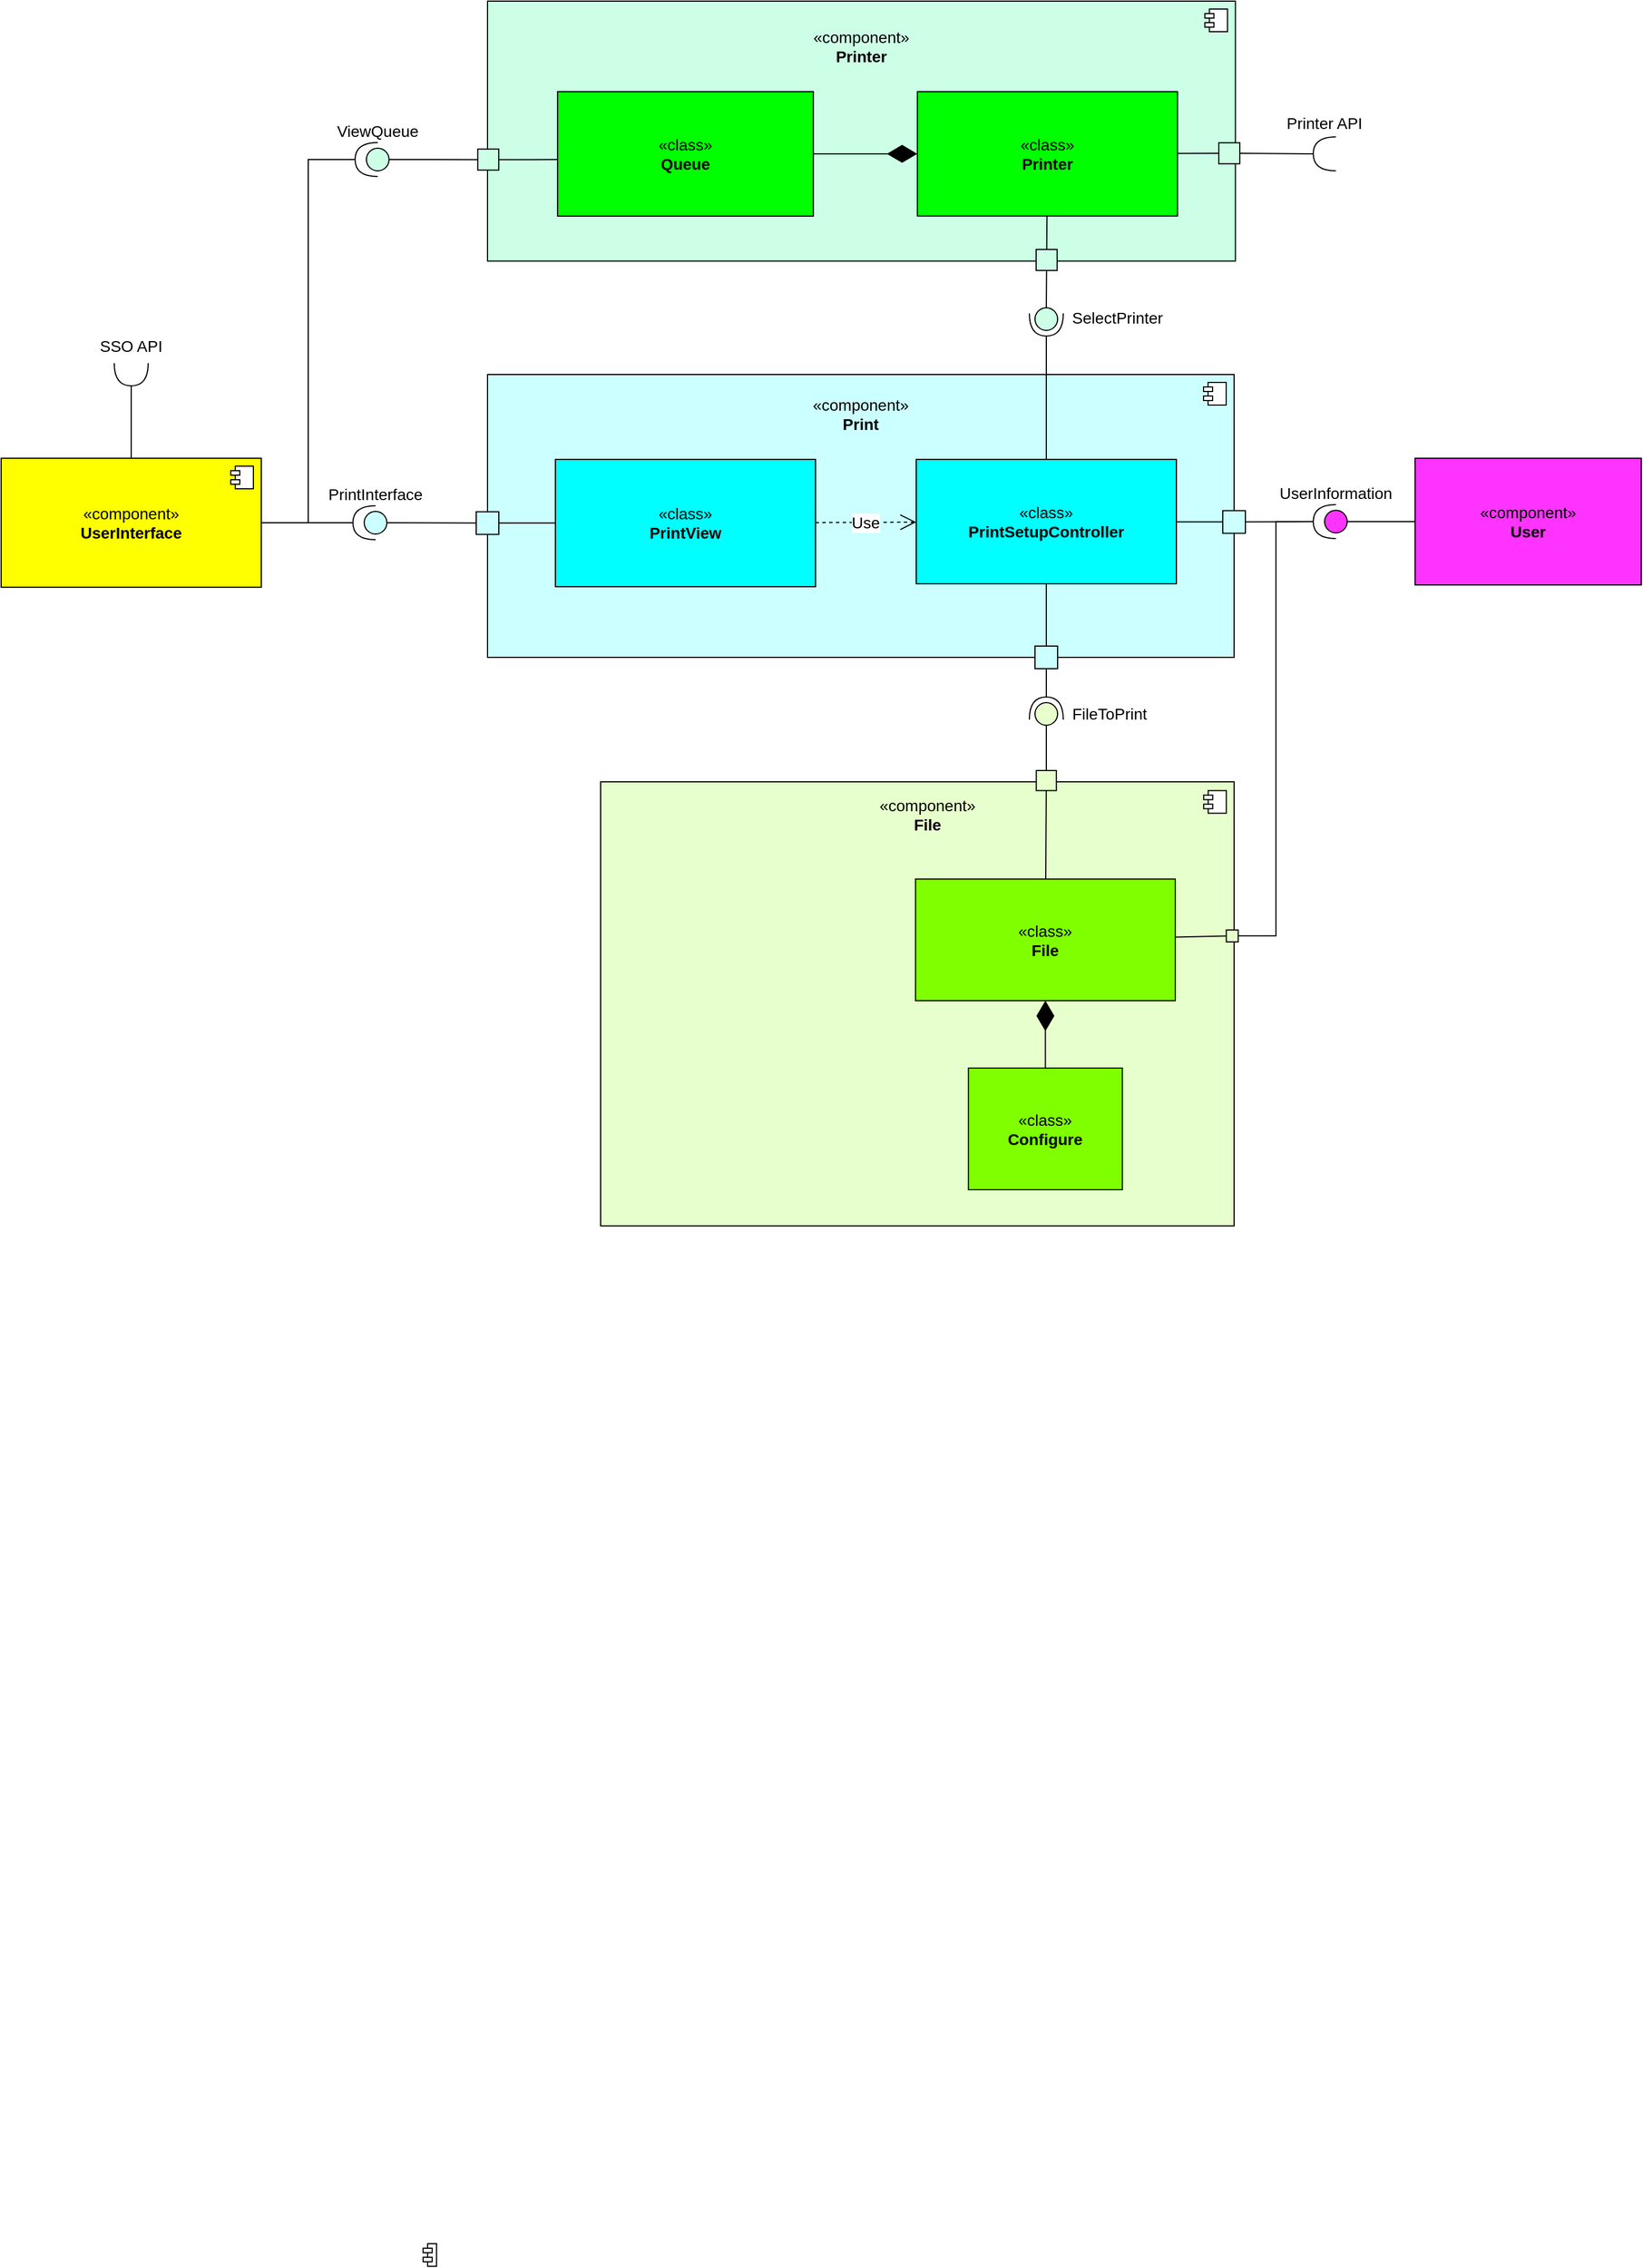 <mxfile version="22.1.0" type="google">
  <diagram name="Page-1" id="vokN3rQ8HMGCtzm_GWnv">
    <mxGraphModel grid="0" page="1" gridSize="10" guides="0" tooltips="1" connect="1" arrows="1" fold="1" pageScale="1" pageWidth="850" pageHeight="1100" math="0" shadow="0">
      <root>
        <mxCell id="0" />
        <mxCell id="1" parent="0" />
        <mxCell id="5HzW2YAF_wXxkXQ5ICWO-140" value="" style="html=1;dropTarget=0;whiteSpace=wrap;fillColor=#E6FFCC;container=0;" vertex="1" parent="1">
          <mxGeometry x="-1080" y="1290" width="560" height="392.5" as="geometry" />
        </mxCell>
        <mxCell id="a3RyZxc80mkjGIWq0dbf-99" value="&lt;font style=&quot;font-size: 14px;&quot;&gt;«component»&lt;br&gt;&lt;b&gt;UserInterface&lt;/b&gt;&lt;/font&gt;" style="html=1;dropTarget=0;whiteSpace=wrap;fillColor=#FFFF00;" vertex="1" parent="1">
          <mxGeometry x="-1610" y="1004" width="230" height="114" as="geometry" />
        </mxCell>
        <mxCell id="a3RyZxc80mkjGIWq0dbf-100" value="" style="shape=module;jettyWidth=8;jettyHeight=4;" vertex="1" parent="a3RyZxc80mkjGIWq0dbf-99">
          <mxGeometry x="1" width="20" height="20" relative="1" as="geometry">
            <mxPoint x="-27" y="7" as="offset" />
          </mxGeometry>
        </mxCell>
        <mxCell id="a3RyZxc80mkjGIWq0dbf-133" value="" style="group" connectable="0" vertex="1" parent="1">
          <mxGeometry x="-716" y="1190" width="60" height="55" as="geometry" />
        </mxCell>
        <mxCell id="a3RyZxc80mkjGIWq0dbf-134" value="" style="ellipse;whiteSpace=wrap;html=1;aspect=fixed;fillColor=#E6FFCC;" vertex="1" parent="a3RyZxc80mkjGIWq0dbf-133">
          <mxGeometry x="20" y="30" width="20" height="20" as="geometry" />
        </mxCell>
        <mxCell id="fDCv-njqZwxOD5cfID4M-19" value="" style="shape=requiredInterface;html=1;verticalLabelPosition=bottom;sketch=0;rotation=-90;" vertex="1" parent="a3RyZxc80mkjGIWq0dbf-133">
          <mxGeometry x="20" y="20" width="20" height="30" as="geometry" />
        </mxCell>
        <mxCell id="fDCv-njqZwxOD5cfID4M-40" value="" style="group" connectable="0" vertex="1" parent="1">
          <mxGeometry x="-1309" y="1021" width="60" height="55" as="geometry" />
        </mxCell>
        <mxCell id="fDCv-njqZwxOD5cfID4M-41" value="" style="ellipse;whiteSpace=wrap;html=1;aspect=fixed;fillColor=#CCFFFF;" vertex="1" parent="fDCv-njqZwxOD5cfID4M-40">
          <mxGeometry x="20" y="30" width="20" height="20" as="geometry" />
        </mxCell>
        <mxCell id="fDCv-njqZwxOD5cfID4M-42" value="&lt;font style=&quot;font-size: 14px;&quot;&gt;PrintInterface&lt;/font&gt;" style="text;html=1;strokeColor=none;fillColor=none;align=center;verticalAlign=middle;whiteSpace=wrap;rounded=0;" vertex="1" parent="fDCv-njqZwxOD5cfID4M-40">
          <mxGeometry width="60" height="30" as="geometry" />
        </mxCell>
        <mxCell id="fDCv-njqZwxOD5cfID4M-43" value="" style="shape=requiredInterface;html=1;verticalLabelPosition=bottom;sketch=0;rotation=-180;" vertex="1" parent="fDCv-njqZwxOD5cfID4M-40">
          <mxGeometry x="10" y="25" width="20" height="30" as="geometry" />
        </mxCell>
        <mxCell id="5HzW2YAF_wXxkXQ5ICWO-113" value="" style="group" connectable="0" vertex="1" parent="1">
          <mxGeometry x="-1525" y="890" width="60" height="55" as="geometry" />
        </mxCell>
        <mxCell id="5HzW2YAF_wXxkXQ5ICWO-115" value="&lt;font style=&quot;font-size: 14px;&quot;&gt;SSO API&lt;/font&gt;" style="text;html=1;strokeColor=none;fillColor=none;align=center;verticalAlign=middle;whiteSpace=wrap;rounded=0;" vertex="1" parent="5HzW2YAF_wXxkXQ5ICWO-113">
          <mxGeometry width="60" height="30" as="geometry" />
        </mxCell>
        <mxCell id="5HzW2YAF_wXxkXQ5ICWO-116" value="" style="shape=requiredInterface;html=1;verticalLabelPosition=bottom;sketch=0;rotation=90;" vertex="1" parent="5HzW2YAF_wXxkXQ5ICWO-113">
          <mxGeometry x="20" y="25" width="20" height="30" as="geometry" />
        </mxCell>
        <mxCell id="5HzW2YAF_wXxkXQ5ICWO-147" value="&lt;font style=&quot;font-size: 14px;&quot;&gt;«component»&lt;br&gt;&lt;b&gt;User&lt;/b&gt;&lt;/font&gt;" style="rounded=0;whiteSpace=wrap;html=1;fillColor=#FF33FF;" vertex="1" parent="1">
          <mxGeometry x="-360" y="1004" width="200" height="112" as="geometry" />
        </mxCell>
        <mxCell id="5HzW2YAF_wXxkXQ5ICWO-169" value="" style="endArrow=none;html=1;rounded=0;entryX=1;entryY=0.5;entryDx=0;entryDy=0;entryPerimeter=0;exitX=0.5;exitY=0;exitDx=0;exitDy=0;" edge="1" parent="1" source="a3RyZxc80mkjGIWq0dbf-99" target="5HzW2YAF_wXxkXQ5ICWO-116">
          <mxGeometry width="50" height="50" relative="1" as="geometry">
            <mxPoint x="-1380" y="1050" as="sourcePoint" />
            <mxPoint x="-1330" y="1000" as="targetPoint" />
          </mxGeometry>
        </mxCell>
        <mxCell id="5HzW2YAF_wXxkXQ5ICWO-179" value="" style="endArrow=none;html=1;rounded=0;entryX=1;entryY=0.5;entryDx=0;entryDy=0;entryPerimeter=0;edgeStyle=elbowEdgeStyle;" edge="1" parent="1" source="a3RyZxc80mkjGIWq0dbf-99" target="X_F8tLghvWOb2R8BBzEA-26">
          <mxGeometry width="50" height="50" relative="1" as="geometry">
            <mxPoint x="-1539" y="990" as="sourcePoint" />
            <mxPoint x="-1299" y="565" as="targetPoint" />
          </mxGeometry>
        </mxCell>
        <mxCell id="5HzW2YAF_wXxkXQ5ICWO-181" value="" style="endArrow=none;html=1;rounded=0;entryX=1;entryY=0.5;entryDx=0;entryDy=0;entryPerimeter=0;edgeStyle=elbowEdgeStyle;" edge="1" parent="1" source="a3RyZxc80mkjGIWq0dbf-99" target="fDCv-njqZwxOD5cfID4M-43">
          <mxGeometry width="50" height="50" relative="1" as="geometry">
            <mxPoint x="-1400" y="980" as="sourcePoint" />
            <mxPoint x="-1320" y="990" as="targetPoint" />
          </mxGeometry>
        </mxCell>
        <mxCell id="5HzW2YAF_wXxkXQ5ICWO-204" value="" style="endArrow=none;html=1;rounded=0;entryX=0.5;entryY=1;entryDx=0;entryDy=0;" edge="1" parent="1" source="5HzW2YAF_wXxkXQ5ICWO-290" target="a3RyZxc80mkjGIWq0dbf-134">
          <mxGeometry width="50" height="50" relative="1" as="geometry">
            <mxPoint x="-870" y="1240" as="sourcePoint" />
            <mxPoint x="-710" y="1270" as="targetPoint" />
          </mxGeometry>
        </mxCell>
        <mxCell id="5HzW2YAF_wXxkXQ5ICWO-205" value="" style="group" connectable="0" vertex="1" parent="1">
          <mxGeometry x="-716" y="841" width="60" height="60" as="geometry" />
        </mxCell>
        <mxCell id="5HzW2YAF_wXxkXQ5ICWO-206" value="" style="ellipse;whiteSpace=wrap;html=1;aspect=fixed;fillColor=#CCFFE6;" vertex="1" parent="5HzW2YAF_wXxkXQ5ICWO-205">
          <mxGeometry x="20" y="30" width="20" height="20" as="geometry" />
        </mxCell>
        <mxCell id="5HzW2YAF_wXxkXQ5ICWO-207" value="&lt;font style=&quot;font-size: 14px;&quot;&gt;SelectPrinter&lt;/font&gt;" style="text;html=1;strokeColor=none;fillColor=none;align=center;verticalAlign=middle;whiteSpace=wrap;rounded=0;" vertex="1" parent="5HzW2YAF_wXxkXQ5ICWO-205">
          <mxGeometry x="63" y="24" width="60" height="30" as="geometry" />
        </mxCell>
        <mxCell id="5HzW2YAF_wXxkXQ5ICWO-208" value="" style="shape=requiredInterface;html=1;verticalLabelPosition=bottom;sketch=0;rotation=90;" vertex="1" parent="5HzW2YAF_wXxkXQ5ICWO-205">
          <mxGeometry x="20" y="30" width="20" height="30" as="geometry" />
        </mxCell>
        <mxCell id="5HzW2YAF_wXxkXQ5ICWO-210" value="" style="endArrow=none;html=1;rounded=0;entryX=1;entryY=0.5;entryDx=0;entryDy=0;entryPerimeter=0;" edge="1" parent="1" source="5HzW2YAF_wXxkXQ5ICWO-272" target="5HzW2YAF_wXxkXQ5ICWO-225">
          <mxGeometry width="50" height="50" relative="1" as="geometry">
            <mxPoint x="-510" y="660" as="sourcePoint" />
            <mxPoint x="-195" y="800" as="targetPoint" />
          </mxGeometry>
        </mxCell>
        <mxCell id="5HzW2YAF_wXxkXQ5ICWO-216" value="" style="group" connectable="0" vertex="1" parent="1">
          <mxGeometry x="-460" y="1020" width="60" height="55" as="geometry" />
        </mxCell>
        <mxCell id="5HzW2YAF_wXxkXQ5ICWO-217" value="" style="ellipse;whiteSpace=wrap;html=1;aspect=fixed;fillColor=#FF33FF;" vertex="1" parent="5HzW2YAF_wXxkXQ5ICWO-216">
          <mxGeometry x="20" y="30" width="20" height="20" as="geometry" />
        </mxCell>
        <mxCell id="5HzW2YAF_wXxkXQ5ICWO-218" value="&lt;font style=&quot;font-size: 14px;&quot;&gt;UserInformation&lt;/font&gt;" style="text;html=1;strokeColor=none;fillColor=none;align=center;verticalAlign=middle;whiteSpace=wrap;rounded=0;" vertex="1" parent="5HzW2YAF_wXxkXQ5ICWO-216">
          <mxGeometry width="60" height="30" as="geometry" />
        </mxCell>
        <mxCell id="5HzW2YAF_wXxkXQ5ICWO-219" value="" style="shape=requiredInterface;html=1;verticalLabelPosition=bottom;sketch=0;rotation=-180;" vertex="1" parent="5HzW2YAF_wXxkXQ5ICWO-216">
          <mxGeometry x="10" y="25" width="20" height="30" as="geometry" />
        </mxCell>
        <mxCell id="5HzW2YAF_wXxkXQ5ICWO-220" value="" style="endArrow=none;html=1;rounded=0;entryX=0;entryY=0.5;entryDx=0;entryDy=0;exitX=1;exitY=0.5;exitDx=0;exitDy=0;" edge="1" parent="1" source="5HzW2YAF_wXxkXQ5ICWO-217" target="5HzW2YAF_wXxkXQ5ICWO-147">
          <mxGeometry width="50" height="50" relative="1" as="geometry">
            <mxPoint x="-240" y="1265.5" as="sourcePoint" />
            <mxPoint x="-120" y="1007.5" as="targetPoint" />
          </mxGeometry>
        </mxCell>
        <mxCell id="5HzW2YAF_wXxkXQ5ICWO-221" value="" style="endArrow=none;html=1;rounded=0;entryX=1;entryY=0.5;entryDx=0;entryDy=0;entryPerimeter=0;" edge="1" parent="1" source="5HzW2YAF_wXxkXQ5ICWO-260" target="5HzW2YAF_wXxkXQ5ICWO-219">
          <mxGeometry width="50" height="50" relative="1" as="geometry">
            <mxPoint x="-540" y="1040" as="sourcePoint" />
            <mxPoint x="-90" y="1140" as="targetPoint" />
          </mxGeometry>
        </mxCell>
        <mxCell id="5HzW2YAF_wXxkXQ5ICWO-223" value="" style="group" connectable="0" vertex="1" parent="1">
          <mxGeometry x="-485" y="700" width="90" height="55" as="geometry" />
        </mxCell>
        <mxCell id="5HzW2YAF_wXxkXQ5ICWO-224" value="&lt;font style=&quot;font-size: 14px;&quot;&gt;Printer API&lt;/font&gt;" style="text;html=1;strokeColor=none;fillColor=none;align=center;verticalAlign=middle;whiteSpace=wrap;rounded=0;" vertex="1" parent="5HzW2YAF_wXxkXQ5ICWO-223">
          <mxGeometry y="-7" width="90" height="30" as="geometry" />
        </mxCell>
        <mxCell id="5HzW2YAF_wXxkXQ5ICWO-225" value="" style="shape=requiredInterface;html=1;verticalLabelPosition=bottom;sketch=0;rotation=-180;" vertex="1" parent="5HzW2YAF_wXxkXQ5ICWO-223">
          <mxGeometry x="35" y="19.95" width="20" height="30" as="geometry" />
        </mxCell>
        <mxCell id="5HzW2YAF_wXxkXQ5ICWO-226" value="" style="endArrow=none;html=1;rounded=0;exitX=0.5;exitY=0;exitDx=0;exitDy=0;" edge="1" parent="1" source="5HzW2YAF_wXxkXQ5ICWO-206" target="5HzW2YAF_wXxkXQ5ICWO-274">
          <mxGeometry width="50" height="50" relative="1" as="geometry">
            <mxPoint x="-490" y="820" as="sourcePoint" />
            <mxPoint x="-810" y="860" as="targetPoint" />
          </mxGeometry>
        </mxCell>
        <mxCell id="5HzW2YAF_wXxkXQ5ICWO-246" value="" style="group" connectable="0" vertex="1" parent="1">
          <mxGeometry x="-1180" y="930" width="660" height="260" as="geometry" />
        </mxCell>
        <mxCell id="5HzW2YAF_wXxkXQ5ICWO-100" value="" style="html=1;dropTarget=0;whiteSpace=wrap;fillColor=#CCFFFF;" vertex="1" parent="5HzW2YAF_wXxkXQ5ICWO-246">
          <mxGeometry width="660" height="250" as="geometry" />
        </mxCell>
        <mxCell id="5HzW2YAF_wXxkXQ5ICWO-101" value="" style="shape=module;jettyWidth=8;jettyHeight=4;" vertex="1" parent="5HzW2YAF_wXxkXQ5ICWO-100">
          <mxGeometry x="1" width="20" height="20" relative="1" as="geometry">
            <mxPoint x="-27" y="7" as="offset" />
          </mxGeometry>
        </mxCell>
        <mxCell id="5HzW2YAF_wXxkXQ5ICWO-242" value="&lt;font style=&quot;font-size: 14px;&quot;&gt;&lt;span style=&quot;color: rgb(0, 0, 0); font-family: Helvetica; font-style: normal; font-variant-ligatures: normal; font-variant-caps: normal; font-weight: 400; letter-spacing: normal; orphans: 2; text-align: center; text-indent: 0px; text-transform: none; widows: 2; word-spacing: 0px; -webkit-text-stroke-width: 0px; background-color: rgba(251, 251, 251, 0); text-decoration-thickness: initial; text-decoration-style: initial; text-decoration-color: initial; float: none; display: inline !important;&quot;&gt;«component»&lt;/span&gt;&lt;br style=&quot;border-color: var(--border-color); color: rgb(0, 0, 0); font-family: Helvetica; font-style: normal; font-variant-ligatures: normal; font-variant-caps: normal; font-weight: 400; letter-spacing: normal; orphans: 2; text-align: center; text-indent: 0px; text-transform: none; widows: 2; word-spacing: 0px; -webkit-text-stroke-width: 0px; background-color: rgba(251, 251, 251, 0); text-decoration-thickness: initial; text-decoration-style: initial; text-decoration-color: initial;&quot;&gt;&lt;b style=&quot;border-color: var(--border-color); color: rgb(0, 0, 0); font-family: Helvetica; font-style: normal; font-variant-ligatures: normal; font-variant-caps: normal; letter-spacing: normal; orphans: 2; text-align: center; text-indent: 0px; text-transform: none; widows: 2; word-spacing: 0px; -webkit-text-stroke-width: 0px; background-color: rgba(251, 251, 251, 0); text-decoration-thickness: initial; text-decoration-style: initial; text-decoration-color: initial;&quot;&gt;Print&lt;/b&gt;&lt;/font&gt;" style="text;html=1;strokeColor=none;fillColor=#CCFFFF;align=center;verticalAlign=middle;whiteSpace=wrap;rounded=0;" vertex="1" parent="5HzW2YAF_wXxkXQ5ICWO-246">
          <mxGeometry x="275" y="10" width="110" height="50" as="geometry" />
        </mxCell>
        <mxCell id="5HzW2YAF_wXxkXQ5ICWO-243" value="&lt;font style=&quot;font-size: 14px;&quot;&gt;«class»&lt;br&gt;&lt;b&gt;PrintView&lt;/b&gt;&lt;/font&gt;" style="rounded=0;whiteSpace=wrap;html=1;shadow=0;movable=1;resizable=1;rotatable=1;deletable=1;editable=1;locked=0;connectable=1;fillColor=#00FFFF;" vertex="1" parent="5HzW2YAF_wXxkXQ5ICWO-246">
          <mxGeometry x="60" y="75.06" width="230" height="112.5" as="geometry" />
        </mxCell>
        <mxCell id="5HzW2YAF_wXxkXQ5ICWO-245" value="&lt;font style=&quot;font-size: 14px;&quot;&gt;«class»&lt;br&gt;&lt;b&gt;PrintSetupController&lt;/b&gt;&lt;/font&gt;" style="rounded=0;whiteSpace=wrap;html=1;shadow=0;movable=1;resizable=1;rotatable=1;deletable=1;editable=1;locked=0;connectable=1;fillColor=#00FFFF;" vertex="1" parent="5HzW2YAF_wXxkXQ5ICWO-246">
          <mxGeometry x="379" y="75.06" width="230" height="109.89" as="geometry" />
        </mxCell>
        <mxCell id="5HzW2YAF_wXxkXQ5ICWO-244" value="&lt;font style=&quot;font-size: 14px;&quot;&gt;Use&lt;/font&gt;" style="endArrow=open;endSize=12;dashed=1;html=1;rounded=0;backgroundColor=rgba(0,0,0,0);" edge="1" parent="5HzW2YAF_wXxkXQ5ICWO-246" source="5HzW2YAF_wXxkXQ5ICWO-243" target="5HzW2YAF_wXxkXQ5ICWO-245">
          <mxGeometry width="160" relative="1" as="geometry">
            <mxPoint x="-1150" y="1460" as="sourcePoint" />
            <mxPoint x="-990" y="1460" as="targetPoint" />
          </mxGeometry>
        </mxCell>
        <mxCell id="5HzW2YAF_wXxkXQ5ICWO-260" value="" style="whiteSpace=wrap;html=1;aspect=fixed;fillColor=#CCFFFF;" vertex="1" parent="5HzW2YAF_wXxkXQ5ICWO-246">
          <mxGeometry x="650" y="120.31" width="20" height="20" as="geometry" />
        </mxCell>
        <mxCell id="5HzW2YAF_wXxkXQ5ICWO-261" value="" style="endArrow=none;html=1;rounded=0;" edge="1" parent="5HzW2YAF_wXxkXQ5ICWO-246" source="5HzW2YAF_wXxkXQ5ICWO-245" target="5HzW2YAF_wXxkXQ5ICWO-260">
          <mxGeometry width="50" height="50" relative="1" as="geometry">
            <mxPoint x="590" y="90" as="sourcePoint" />
            <mxPoint x="700" y="90" as="targetPoint" />
          </mxGeometry>
        </mxCell>
        <mxCell id="5HzW2YAF_wXxkXQ5ICWO-286" value="" style="whiteSpace=wrap;html=1;aspect=fixed;fillColor=#CCFFFF;" vertex="1" parent="5HzW2YAF_wXxkXQ5ICWO-246">
          <mxGeometry x="484" y="240" width="20" height="20" as="geometry" />
        </mxCell>
        <mxCell id="5HzW2YAF_wXxkXQ5ICWO-287" value="" style="endArrow=none;html=1;rounded=0;" edge="1" parent="5HzW2YAF_wXxkXQ5ICWO-246" source="5HzW2YAF_wXxkXQ5ICWO-245" target="5HzW2YAF_wXxkXQ5ICWO-286">
          <mxGeometry width="50" height="50" relative="1" as="geometry">
            <mxPoint x="540" y="289.55" as="sourcePoint" />
            <mxPoint x="730" y="227.55" as="targetPoint" />
          </mxGeometry>
        </mxCell>
        <mxCell id="5HzW2YAF_wXxkXQ5ICWO-288" value="" style="whiteSpace=wrap;html=1;aspect=fixed;fillColor=#CCFFFF;" vertex="1" parent="5HzW2YAF_wXxkXQ5ICWO-246">
          <mxGeometry x="-10" y="121.31" width="20" height="20" as="geometry" />
        </mxCell>
        <mxCell id="5HzW2YAF_wXxkXQ5ICWO-289" value="" style="endArrow=none;html=1;rounded=0;" edge="1" parent="5HzW2YAF_wXxkXQ5ICWO-246" source="5HzW2YAF_wXxkXQ5ICWO-288" target="5HzW2YAF_wXxkXQ5ICWO-243">
          <mxGeometry width="50" height="50" relative="1" as="geometry">
            <mxPoint x="-85" y="200" as="sourcePoint" />
            <mxPoint x="-75" y="235" as="targetPoint" />
          </mxGeometry>
        </mxCell>
        <mxCell id="5HzW2YAF_wXxkXQ5ICWO-209" value="" style="endArrow=none;html=1;rounded=0;entryX=1;entryY=0.5;entryDx=0;entryDy=0;entryPerimeter=0;" edge="1" parent="1" source="5HzW2YAF_wXxkXQ5ICWO-245" target="5HzW2YAF_wXxkXQ5ICWO-208">
          <mxGeometry width="50" height="50" relative="1" as="geometry">
            <mxPoint x="-280" y="860" as="sourcePoint" />
            <mxPoint x="-160" y="960" as="targetPoint" />
          </mxGeometry>
        </mxCell>
        <mxCell id="5HzW2YAF_wXxkXQ5ICWO-182" value="" style="endArrow=none;html=1;rounded=0;exitX=1;exitY=0.5;exitDx=0;exitDy=0;" edge="1" parent="1" source="fDCv-njqZwxOD5cfID4M-41" target="5HzW2YAF_wXxkXQ5ICWO-288">
          <mxGeometry width="50" height="50" relative="1" as="geometry">
            <mxPoint x="-1410" y="1085" as="sourcePoint" />
            <mxPoint x="-1240" y="1120" as="targetPoint" />
          </mxGeometry>
        </mxCell>
        <mxCell id="5HzW2YAF_wXxkXQ5ICWO-203" value="" style="endArrow=none;html=1;rounded=0;entryX=1;entryY=0.5;entryDx=0;entryDy=0;entryPerimeter=0;" edge="1" parent="1" source="5HzW2YAF_wXxkXQ5ICWO-286" target="fDCv-njqZwxOD5cfID4M-19">
          <mxGeometry width="50" height="50" relative="1" as="geometry">
            <mxPoint x="-810" y="1210" as="sourcePoint" />
            <mxPoint x="-870" y="1297.5" as="targetPoint" />
          </mxGeometry>
        </mxCell>
        <mxCell id="5HzW2YAF_wXxkXQ5ICWO-259" value="" style="endArrow=none;html=1;rounded=0;entryX=1;entryY=0.5;entryDx=0;entryDy=0;entryPerimeter=0;edgeStyle=elbowEdgeStyle;" edge="1" parent="1" source="5HzW2YAF_wXxkXQ5ICWO-255" target="5HzW2YAF_wXxkXQ5ICWO-219">
          <mxGeometry width="50" height="50" relative="1" as="geometry">
            <mxPoint x="-505" y="1350" as="sourcePoint" />
            <mxPoint x="-455" y="1300" as="targetPoint" />
          </mxGeometry>
        </mxCell>
        <mxCell id="5HzW2YAF_wXxkXQ5ICWO-290" value="" style="whiteSpace=wrap;html=1;aspect=fixed;fillColor=#E6FFCC;" vertex="1" parent="1">
          <mxGeometry x="-694.866" y="1279.999" width="17.74" height="17.74" as="geometry" />
        </mxCell>
        <mxCell id="5HzW2YAF_wXxkXQ5ICWO-291" value="" style="endArrow=none;html=1;rounded=0;" edge="1" parent="1" source="5HzW2YAF_wXxkXQ5ICWO-290" target="5HzW2YAF_wXxkXQ5ICWO-146">
          <mxGeometry width="50" height="50" relative="1" as="geometry">
            <mxPoint x="-815.614" y="1257.5" as="sourcePoint" />
            <mxPoint x="-698.07" y="1262.5" as="targetPoint" />
          </mxGeometry>
        </mxCell>
        <mxCell id="5HzW2YAF_wXxkXQ5ICWO-146" value="&lt;font style=&quot;font-size: 14px;&quot;&gt;«class»&lt;br&gt;&lt;b&gt;File&lt;/b&gt;&lt;br&gt;&lt;/font&gt;" style="rounded=0;whiteSpace=wrap;html=1;movable=1;resizable=1;rotatable=1;deletable=1;editable=1;locked=0;connectable=1;fillColor=#80FF00;" vertex="1" parent="1">
          <mxGeometry x="-801.63" y="1375.91" width="229.63" height="107.5" as="geometry" />
        </mxCell>
        <mxCell id="5HzW2YAF_wXxkXQ5ICWO-256" value="" style="endArrow=none;html=1;rounded=0;" edge="1" parent="1" source="5HzW2YAF_wXxkXQ5ICWO-146" target="5HzW2YAF_wXxkXQ5ICWO-255">
          <mxGeometry width="50" height="50" relative="1" as="geometry">
            <mxPoint x="-2096.842" y="3079.251" as="sourcePoint" />
            <mxPoint x="-1979.298" y="3132.472" as="targetPoint" />
          </mxGeometry>
        </mxCell>
        <mxCell id="a3RyZxc80mkjGIWq0dbf-91" value="" style="html=1;dropTarget=0;whiteSpace=wrap;movable=1;resizable=1;rotatable=1;deletable=1;editable=1;locked=0;connectable=1;fillColor=#CCFFE6;" vertex="1" parent="1">
          <mxGeometry x="-1180" y="600" width="661.19" height="229.74" as="geometry" />
        </mxCell>
        <mxCell id="a3RyZxc80mkjGIWq0dbf-92" value="" style="shape=module;jettyWidth=8;jettyHeight=4;" vertex="1" parent="a3RyZxc80mkjGIWq0dbf-91">
          <mxGeometry x="1" width="20" height="20" relative="1" as="geometry">
            <mxPoint x="-27" y="7" as="offset" />
          </mxGeometry>
        </mxCell>
        <mxCell id="5HzW2YAF_wXxkXQ5ICWO-99" value="&lt;font style=&quot;font-size: 14px;&quot;&gt;«class»&lt;br&gt;&lt;b&gt;Printer&lt;/b&gt;&lt;/font&gt;" style="rounded=0;whiteSpace=wrap;html=1;shadow=0;movable=1;resizable=1;rotatable=1;deletable=1;editable=1;locked=0;connectable=1;fillColor=#00FF00;" vertex="1" parent="1">
          <mxGeometry x="-800" y="680.01" width="230" height="109.89" as="geometry" />
        </mxCell>
        <mxCell id="5HzW2YAF_wXxkXQ5ICWO-272" value="" style="whiteSpace=wrap;html=1;aspect=fixed;fillColor=#CCFFE6;" vertex="1" parent="1">
          <mxGeometry x="-533.509" y="725.186" width="18.571" height="18.571" as="geometry" />
        </mxCell>
        <mxCell id="5HzW2YAF_wXxkXQ5ICWO-273" value="" style="endArrow=none;html=1;rounded=0;" edge="1" parent="1" source="5HzW2YAF_wXxkXQ5ICWO-99" target="5HzW2YAF_wXxkXQ5ICWO-272">
          <mxGeometry width="50" height="50" relative="1" as="geometry">
            <mxPoint x="-486.491" y="644.815" as="sourcePoint" />
            <mxPoint x="-357.193" y="644.815" as="targetPoint" />
          </mxGeometry>
        </mxCell>
        <mxCell id="5HzW2YAF_wXxkXQ5ICWO-274" value="" style="whiteSpace=wrap;html=1;aspect=fixed;fillColor=#CCFFE6;" vertex="1" parent="1">
          <mxGeometry x="-695.005" y="819.474" width="18.571" height="18.571" as="geometry" />
        </mxCell>
        <mxCell id="5HzW2YAF_wXxkXQ5ICWO-285" value="" style="endArrow=none;html=1;rounded=0;" edge="1" parent="1" source="5HzW2YAF_wXxkXQ5ICWO-99" target="5HzW2YAF_wXxkXQ5ICWO-274">
          <mxGeometry width="50" height="50" relative="1" as="geometry">
            <mxPoint x="-827.368" y="891.316" as="sourcePoint" />
            <mxPoint x="-874.386" y="875.921" as="targetPoint" />
          </mxGeometry>
        </mxCell>
        <mxCell id="5HzW2YAF_wXxkXQ5ICWO-232" value="&lt;font style=&quot;font-size: 14px;&quot;&gt;«component»&lt;br style=&quot;border-color: var(--border-color);&quot;&gt;&lt;b style=&quot;border-color: var(--border-color);&quot;&gt;Printer&lt;/b&gt;&lt;/font&gt;" style="text;html=1;strokeColor=none;fillColor=#CCFFE6;align=center;verticalAlign=middle;whiteSpace=wrap;rounded=0;backgroundColor=rgba(0,0,0,0);" vertex="1" parent="1">
          <mxGeometry x="-888.02" y="614.213" width="77.24" height="51.316" as="geometry" />
        </mxCell>
        <mxCell id="X_F8tLghvWOb2R8BBzEA-2" value="&lt;font style=&quot;font-size: 14px;&quot;&gt;«class»&lt;br&gt;&lt;b&gt;Queue&lt;/b&gt;&lt;/font&gt;" style="rounded=0;whiteSpace=wrap;html=1;movable=1;resizable=1;rotatable=1;deletable=1;editable=1;locked=0;connectable=1;fillColor=#00ff00;" vertex="1" parent="1">
          <mxGeometry x="-1118.07" y="680.01" width="226.14" height="109.99" as="geometry" />
        </mxCell>
        <mxCell id="X_F8tLghvWOb2R8BBzEA-21" value="" style="endArrow=diamondThin;endFill=1;endSize=24;html=1;rounded=0;exitX=1;exitY=0.5;exitDx=0;exitDy=0;entryX=0;entryY=0.5;entryDx=0;entryDy=0;" edge="1" parent="1" source="X_F8tLghvWOb2R8BBzEA-2" target="5HzW2YAF_wXxkXQ5ICWO-99">
          <mxGeometry width="160" relative="1" as="geometry">
            <mxPoint x="-900" y="730" as="sourcePoint" />
            <mxPoint x="-740" y="730" as="targetPoint" />
          </mxGeometry>
        </mxCell>
        <mxCell id="X_F8tLghvWOb2R8BBzEA-22" value="" style="endArrow=diamondThin;endFill=1;endSize=24;html=1;rounded=0;entryX=0.5;entryY=1;entryDx=0;entryDy=0;exitX=0.5;exitY=0;exitDx=0;exitDy=0;" edge="1" parent="1" source="X_F8tLghvWOb2R8BBzEA-20" target="5HzW2YAF_wXxkXQ5ICWO-146">
          <mxGeometry width="160" relative="1" as="geometry">
            <mxPoint x="-900" y="1590" as="sourcePoint" />
            <mxPoint x="-740" y="1590" as="targetPoint" />
          </mxGeometry>
        </mxCell>
        <mxCell id="X_F8tLghvWOb2R8BBzEA-23" value="" style="group" connectable="0" vertex="1" parent="1">
          <mxGeometry x="-1307.07" y="700" width="60" height="55" as="geometry" />
        </mxCell>
        <mxCell id="X_F8tLghvWOb2R8BBzEA-24" value="" style="ellipse;whiteSpace=wrap;html=1;aspect=fixed;fillColor=#CCFFE6;" vertex="1" parent="X_F8tLghvWOb2R8BBzEA-23">
          <mxGeometry x="20" y="30" width="20" height="20" as="geometry" />
        </mxCell>
        <mxCell id="X_F8tLghvWOb2R8BBzEA-25" value="&lt;font style=&quot;font-size: 14px;&quot;&gt;ViewQueue&lt;/font&gt;" style="text;html=1;strokeColor=none;fillColor=none;align=center;verticalAlign=middle;whiteSpace=wrap;rounded=0;" vertex="1" parent="X_F8tLghvWOb2R8BBzEA-23">
          <mxGeometry width="60" height="30" as="geometry" />
        </mxCell>
        <mxCell id="X_F8tLghvWOb2R8BBzEA-26" value="" style="shape=requiredInterface;html=1;verticalLabelPosition=bottom;sketch=0;rotation=-180;" vertex="1" parent="X_F8tLghvWOb2R8BBzEA-23">
          <mxGeometry x="10" y="25" width="20" height="30" as="geometry" />
        </mxCell>
        <mxCell id="X_F8tLghvWOb2R8BBzEA-27" value="" style="endArrow=none;html=1;rounded=0;exitX=1;exitY=0.5;exitDx=0;exitDy=0;edgeStyle=orthogonalEdgeStyle;" edge="1" parent="1" source="X_F8tLghvWOb2R8BBzEA-24" target="X_F8tLghvWOb2R8BBzEA-28">
          <mxGeometry width="50" height="50" relative="1" as="geometry">
            <mxPoint x="-1278.07" y="799.72" as="sourcePoint" />
            <mxPoint x="-1178.07" y="799.72" as="targetPoint" />
          </mxGeometry>
        </mxCell>
        <mxCell id="X_F8tLghvWOb2R8BBzEA-28" value="" style="whiteSpace=wrap;html=1;aspect=fixed;fillColor=#CCFFE6;" vertex="1" parent="1">
          <mxGeometry x="-1188.649" y="730.763" width="18.571" height="18.571" as="geometry" />
        </mxCell>
        <mxCell id="X_F8tLghvWOb2R8BBzEA-29" value="" style="endArrow=none;html=1;rounded=0;edgeStyle=orthogonalEdgeStyle;" edge="1" parent="1" source="X_F8tLghvWOb2R8BBzEA-28">
          <mxGeometry width="50" height="50" relative="1" as="geometry">
            <mxPoint x="-1319.123" y="866.184" as="sourcePoint" />
            <mxPoint x="-1118.07" y="740" as="targetPoint" />
          </mxGeometry>
        </mxCell>
        <mxCell id="5HzW2YAF_wXxkXQ5ICWO-247" value="&lt;font style=&quot;font-size: 14px;&quot;&gt;&lt;span style=&quot;color: rgb(0, 0, 0); font-family: Helvetica; font-style: normal; font-variant-ligatures: normal; font-variant-caps: normal; font-weight: 400; letter-spacing: normal; orphans: 2; text-align: center; text-indent: 0px; text-transform: none; widows: 2; word-spacing: 0px; -webkit-text-stroke-width: 0px; background-color: rgba(251, 251, 251, 0); text-decoration-thickness: initial; text-decoration-style: initial; text-decoration-color: initial; float: none; display: inline !important;&quot;&gt;«component»&lt;/span&gt;&lt;br style=&quot;border-color: var(--border-color); color: rgb(0, 0, 0); font-family: Helvetica; font-style: normal; font-variant-ligatures: normal; font-variant-caps: normal; font-weight: 400; letter-spacing: normal; orphans: 2; text-align: center; text-indent: 0px; text-transform: none; widows: 2; word-spacing: 0px; -webkit-text-stroke-width: 0px; background-color: rgba(251, 251, 251, 0); text-decoration-thickness: initial; text-decoration-style: initial; text-decoration-color: initial;&quot;&gt;&lt;b&gt;File&lt;/b&gt;&lt;br&gt;&lt;/font&gt;" style="text;html=1;strokeColor=none;fillColor=#E6FFCC;align=center;verticalAlign=middle;whiteSpace=wrap;rounded=0;backgroundColor=rgba(0,0,0,0);" vertex="1" parent="1">
          <mxGeometry x="-812.261" y="1297.74" width="41.796" height="42.33" as="geometry" />
        </mxCell>
        <mxCell id="5HzW2YAF_wXxkXQ5ICWO-255" value="" style="whiteSpace=wrap;html=1;aspect=fixed;fillColor=#E6FFCC;" vertex="1" parent="1">
          <mxGeometry x="-526.872" y="1420.919" width="10.513" height="10.513" as="geometry" />
        </mxCell>
        <mxCell id="X_F8tLghvWOb2R8BBzEA-20" value="&lt;font style=&quot;font-size: 14px;&quot;&gt;«class»&lt;br&gt;&lt;b&gt;Configure&lt;/b&gt;&lt;br&gt;&lt;/font&gt;" style="rounded=0;whiteSpace=wrap;html=1;movable=1;resizable=1;rotatable=1;deletable=1;editable=1;locked=0;connectable=1;fillColor=#80FF00;" vertex="1" parent="1">
          <mxGeometry x="-754.855" y="1543" width="136.085" height="107.5" as="geometry" />
        </mxCell>
        <mxCell id="5HzW2YAF_wXxkXQ5ICWO-141" value="" style="shape=module;jettyWidth=8;jettyHeight=4;" vertex="1" parent="1">
          <mxGeometry x="-1236.949" y="2582" width="11.853" height="20" as="geometry">
            <mxPoint x="-27" y="7" as="offset" />
          </mxGeometry>
        </mxCell>
        <mxCell id="X_F8tLghvWOb2R8BBzEA-31" value="" style="shape=module;jettyWidth=8;jettyHeight=4;" vertex="1" parent="1">
          <mxGeometry x="-546.87" y="1297.74" width="20" height="20" as="geometry">
            <mxPoint x="-27" y="370" as="offset" />
          </mxGeometry>
        </mxCell>
        <mxCell id="a3RyZxc80mkjGIWq0dbf-135" value="&lt;font style=&quot;font-size: 14px;&quot;&gt;FileToPrint&lt;/font&gt;" style="text;html=1;strokeColor=none;fillColor=none;align=center;verticalAlign=middle;whiteSpace=wrap;rounded=0;" vertex="1" parent="1">
          <mxGeometry x="-660" y="1215" width="60" height="30" as="geometry" />
        </mxCell>
      </root>
    </mxGraphModel>
  </diagram>
</mxfile>
